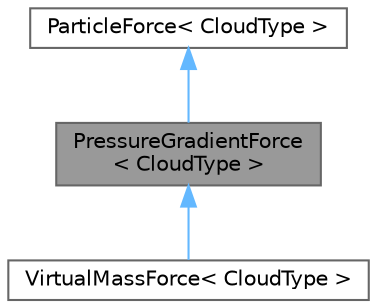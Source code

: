 digraph "PressureGradientForce&lt; CloudType &gt;"
{
 // LATEX_PDF_SIZE
  bgcolor="transparent";
  edge [fontname=Helvetica,fontsize=10,labelfontname=Helvetica,labelfontsize=10];
  node [fontname=Helvetica,fontsize=10,shape=box,height=0.2,width=0.4];
  Node1 [id="Node000001",label="PressureGradientForce\l\< CloudType \>",height=0.2,width=0.4,color="gray40", fillcolor="grey60", style="filled", fontcolor="black",tooltip="Calculates particle pressure gradient force."];
  Node2 -> Node1 [id="edge1_Node000001_Node000002",dir="back",color="steelblue1",style="solid",tooltip=" "];
  Node2 [id="Node000002",label="ParticleForce\< CloudType \>",height=0.2,width=0.4,color="gray40", fillcolor="white", style="filled",URL="$classFoam_1_1ParticleForce.html",tooltip="Abstract base class for particle forces."];
  Node1 -> Node3 [id="edge2_Node000001_Node000003",dir="back",color="steelblue1",style="solid",tooltip=" "];
  Node3 [id="Node000003",label="VirtualMassForce\< CloudType \>",height=0.2,width=0.4,color="gray40", fillcolor="white", style="filled",URL="$classFoam_1_1VirtualMassForce.html",tooltip="Calculates particle virtual mass force."];
}
